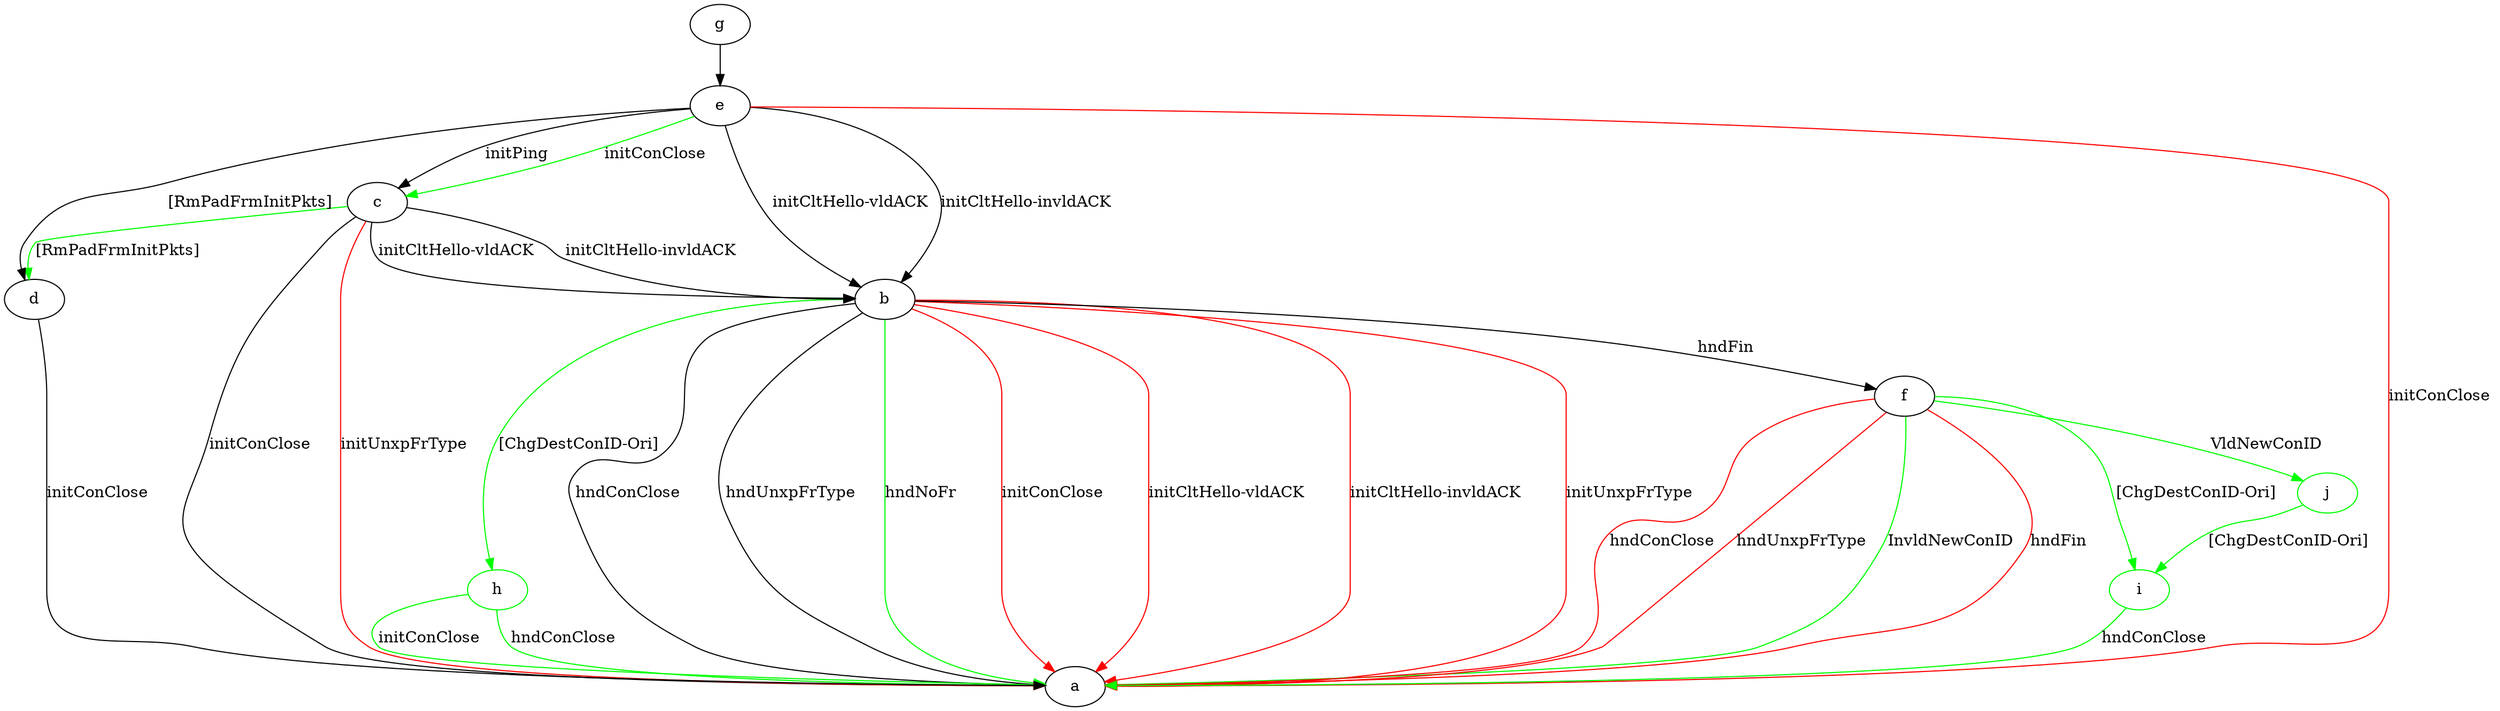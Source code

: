 digraph "" {
	b -> a	[key=0,
		label="hndConClose "];
	b -> a	[key=1,
		label="hndUnxpFrType "];
	b -> a	[key=2,
		color=green,
		label="hndNoFr "];
	b -> a	[key=3,
		color=red,
		label="initConClose "];
	b -> a	[key=4,
		color=red,
		label="initCltHello-vldACK "];
	b -> a	[key=5,
		color=red,
		label="initCltHello-invldACK "];
	b -> a	[key=6,
		color=red,
		label="initUnxpFrType "];
	b -> f	[key=0,
		label="hndFin "];
	h	[color=green];
	b -> h	[key=0,
		color=green,
		label="[ChgDestConID-Ori] "];
	c -> a	[key=0,
		label="initConClose "];
	c -> a	[key=1,
		color=red,
		label="initUnxpFrType "];
	c -> b	[key=0,
		label="initCltHello-vldACK "];
	c -> b	[key=1,
		label="initCltHello-invldACK "];
	c -> d	[key=0,
		color=green,
		label="[RmPadFrmInitPkts] "];
	d -> a	[key=0,
		label="initConClose "];
	e -> a	[key=0,
		color=red,
		label="initConClose "];
	e -> b	[key=0,
		label="initCltHello-vldACK "];
	e -> b	[key=1,
		label="initCltHello-invldACK "];
	e -> c	[key=0,
		label="initPing "];
	e -> c	[key=1,
		color=green,
		label="initConClose "];
	e -> d	[key=0,
		label="[RmPadFrmInitPkts] "];
	f -> a	[key=0,
		color=green,
		label="InvldNewConID "];
	f -> a	[key=1,
		color=red,
		label="hndFin "];
	f -> a	[key=2,
		color=red,
		label="hndConClose "];
	f -> a	[key=3,
		color=red,
		label="hndUnxpFrType "];
	i	[color=green];
	f -> i	[key=0,
		color=green,
		label="[ChgDestConID-Ori] "];
	j	[color=green];
	f -> j	[key=0,
		color=green,
		label="VldNewConID "];
	g -> e	[key=0];
	h -> a	[key=0,
		color=green,
		label="initConClose "];
	h -> a	[key=1,
		color=green,
		label="hndConClose "];
	i -> a	[key=0,
		color=green,
		label="hndConClose "];
	j -> i	[key=0,
		color=green,
		label="[ChgDestConID-Ori] "];
}
